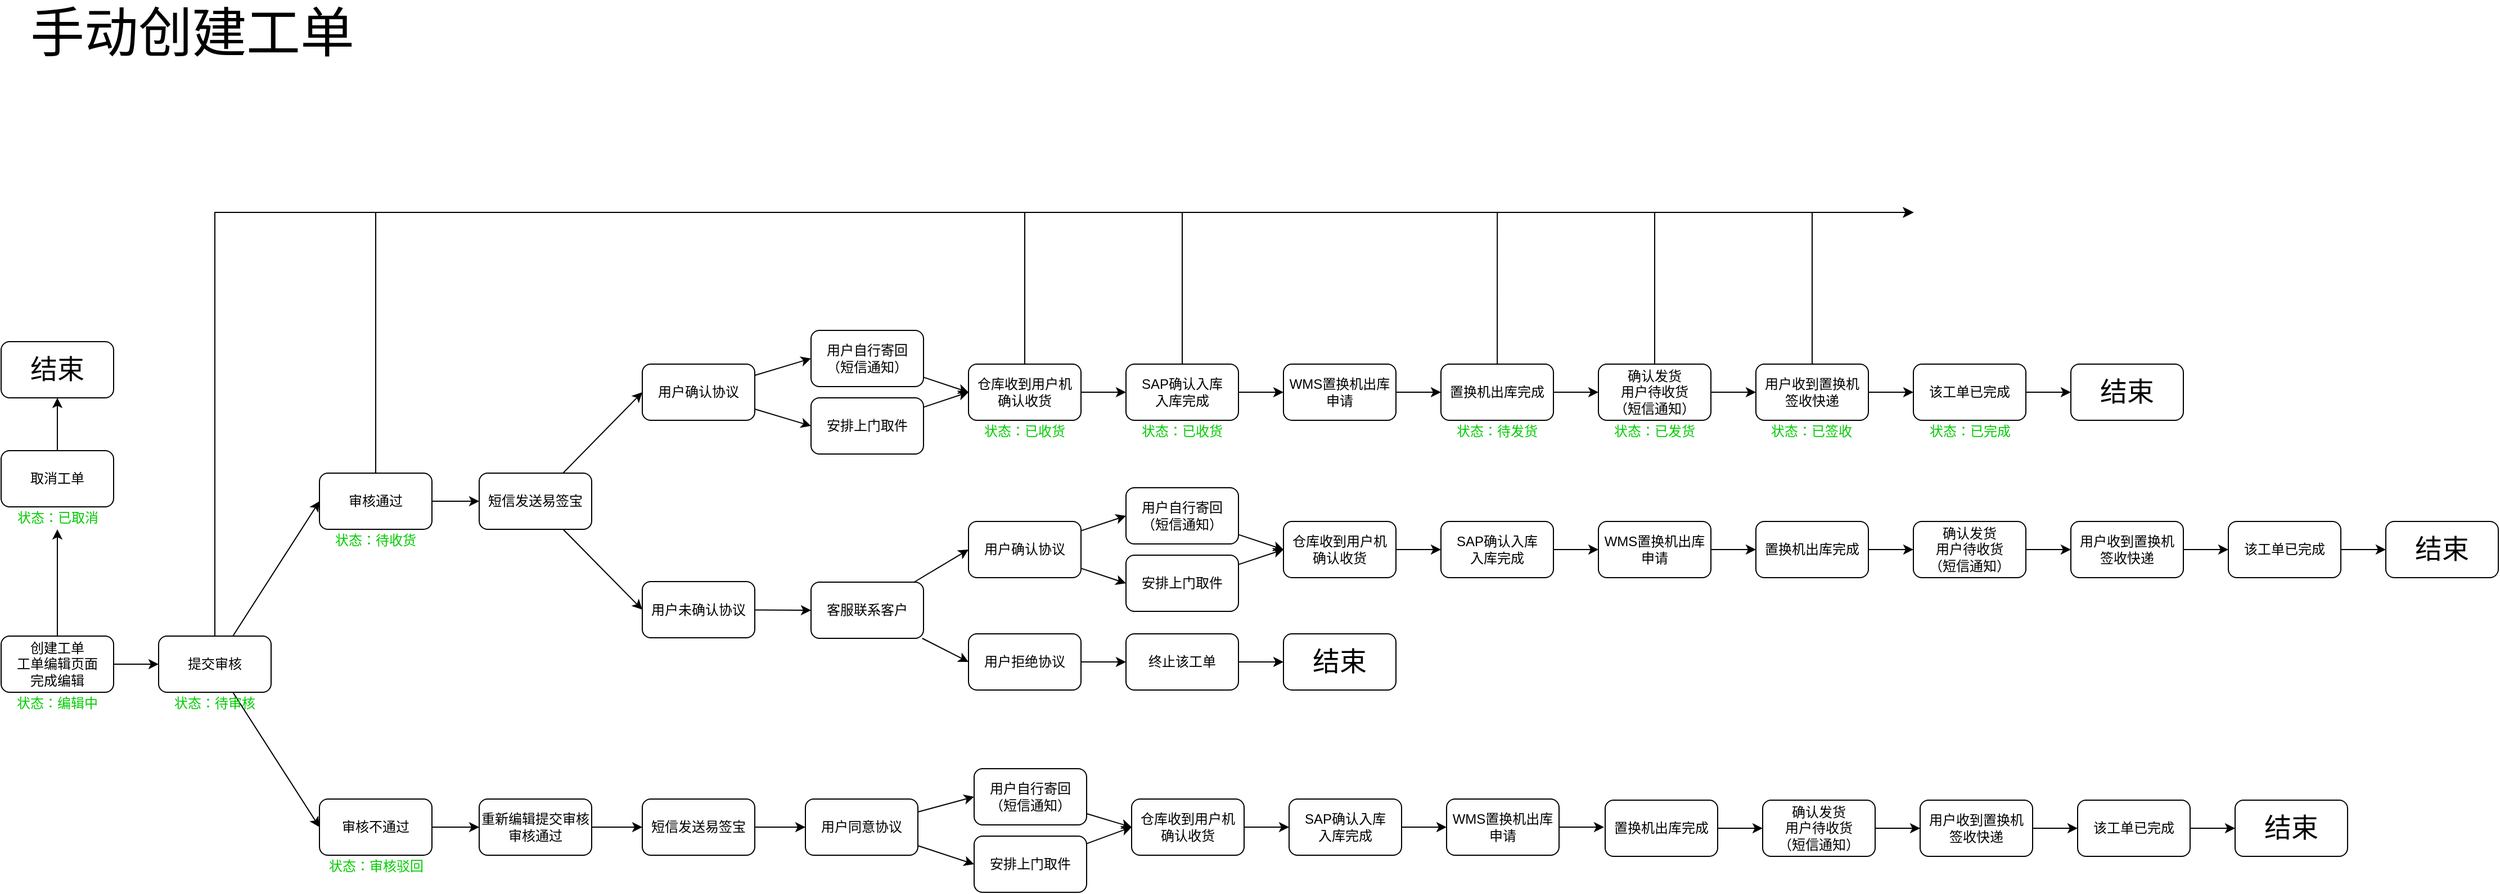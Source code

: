 <mxfile version="14.9.0" type="github">
  <diagram name="Page-1" id="8ce9d11a-91a2-4d17-14d8-a56ed91bf033">
    <mxGraphModel dx="2076" dy="1921" grid="1" gridSize="10" guides="1" tooltips="1" connect="1" arrows="1" fold="1" page="1" pageScale="1" pageWidth="1169" pageHeight="827" background="none" math="0" shadow="0">
      <root>
        <mxCell id="0" />
        <mxCell id="1" parent="0" />
        <mxCell id="AwNw5JYC8Uk12WGBqzZV-2" value="&lt;font style=&quot;font-size: 48px&quot;&gt;手动创建工单&lt;/font&gt;" style="text;html=1;strokeColor=none;fillColor=none;align=center;verticalAlign=middle;whiteSpace=wrap;rounded=0;" parent="1" vertex="1">
          <mxGeometry x="70" y="-100" width="320" height="50" as="geometry" />
        </mxCell>
        <mxCell id="AwNw5JYC8Uk12WGBqzZV-77" style="edgeStyle=orthogonalEdgeStyle;rounded=0;orthogonalLoop=1;jettySize=auto;html=1;entryX=0;entryY=0.5;entryDx=0;entryDy=0;" parent="1" source="AwNw5JYC8Uk12WGBqzZV-7" target="AwNw5JYC8Uk12WGBqzZV-25" edge="1">
          <mxGeometry relative="1" as="geometry" />
        </mxCell>
        <mxCell id="qzluck5pf1jZKNph7DdI-55" style="edgeStyle=orthogonalEdgeStyle;rounded=0;orthogonalLoop=1;jettySize=auto;html=1;entryX=0.5;entryY=1;entryDx=0;entryDy=0;" edge="1" parent="1" source="AwNw5JYC8Uk12WGBqzZV-7" target="qzluck5pf1jZKNph7DdI-54">
          <mxGeometry relative="1" as="geometry" />
        </mxCell>
        <mxCell id="AwNw5JYC8Uk12WGBqzZV-7" value="创建工单&lt;br&gt;工单编辑页面&lt;br&gt;完成编辑" style="rounded=1;whiteSpace=wrap;html=1;" parent="1" vertex="1">
          <mxGeometry x="60" y="462" width="100" height="50" as="geometry" />
        </mxCell>
        <mxCell id="AwNw5JYC8Uk12WGBqzZV-78" style="rounded=0;orthogonalLoop=1;jettySize=auto;html=1;entryX=0;entryY=0.5;entryDx=0;entryDy=0;" parent="1" source="AwNw5JYC8Uk12WGBqzZV-25" target="AwNw5JYC8Uk12WGBqzZV-26" edge="1">
          <mxGeometry relative="1" as="geometry" />
        </mxCell>
        <mxCell id="AwNw5JYC8Uk12WGBqzZV-79" style="edgeStyle=none;rounded=0;orthogonalLoop=1;jettySize=auto;html=1;entryX=0;entryY=0.5;entryDx=0;entryDy=0;" parent="1" source="AwNw5JYC8Uk12WGBqzZV-25" target="AwNw5JYC8Uk12WGBqzZV-41" edge="1">
          <mxGeometry relative="1" as="geometry" />
        </mxCell>
        <mxCell id="qzluck5pf1jZKNph7DdI-3" style="edgeStyle=orthogonalEdgeStyle;rounded=0;orthogonalLoop=1;jettySize=auto;html=1;" edge="1" parent="1" source="AwNw5JYC8Uk12WGBqzZV-25">
          <mxGeometry relative="1" as="geometry">
            <mxPoint x="1760" y="85" as="targetPoint" />
            <Array as="points">
              <mxPoint x="250" y="85" />
            </Array>
          </mxGeometry>
        </mxCell>
        <mxCell id="AwNw5JYC8Uk12WGBqzZV-25" value="提交审核" style="rounded=1;whiteSpace=wrap;html=1;" parent="1" vertex="1">
          <mxGeometry x="200" y="462" width="100" height="50" as="geometry" />
        </mxCell>
        <mxCell id="AwNw5JYC8Uk12WGBqzZV-80" style="edgeStyle=none;rounded=0;orthogonalLoop=1;jettySize=auto;html=1;entryX=0;entryY=0.5;entryDx=0;entryDy=0;" parent="1" source="AwNw5JYC8Uk12WGBqzZV-26" target="AwNw5JYC8Uk12WGBqzZV-28" edge="1">
          <mxGeometry relative="1" as="geometry" />
        </mxCell>
        <mxCell id="qzluck5pf1jZKNph7DdI-6" style="edgeStyle=orthogonalEdgeStyle;rounded=0;orthogonalLoop=1;jettySize=auto;html=1;entryX=0;entryY=0.5;entryDx=0;entryDy=0;" edge="1" parent="1" source="AwNw5JYC8Uk12WGBqzZV-26">
          <mxGeometry relative="1" as="geometry">
            <mxPoint x="1760" y="85" as="targetPoint" />
            <Array as="points">
              <mxPoint x="393" y="85" />
            </Array>
          </mxGeometry>
        </mxCell>
        <mxCell id="AwNw5JYC8Uk12WGBqzZV-26" value="审核通过" style="rounded=1;whiteSpace=wrap;html=1;" parent="1" vertex="1">
          <mxGeometry x="343" y="317" width="100" height="50" as="geometry" />
        </mxCell>
        <mxCell id="AwNw5JYC8Uk12WGBqzZV-81" style="edgeStyle=none;rounded=0;orthogonalLoop=1;jettySize=auto;html=1;entryX=0;entryY=0.5;entryDx=0;entryDy=0;" parent="1" source="AwNw5JYC8Uk12WGBqzZV-28" target="AwNw5JYC8Uk12WGBqzZV-29" edge="1">
          <mxGeometry relative="1" as="geometry" />
        </mxCell>
        <mxCell id="AwNw5JYC8Uk12WGBqzZV-82" style="edgeStyle=none;rounded=0;orthogonalLoop=1;jettySize=auto;html=1;entryX=0;entryY=0.5;entryDx=0;entryDy=0;" parent="1" source="AwNw5JYC8Uk12WGBqzZV-28" target="AwNw5JYC8Uk12WGBqzZV-54" edge="1">
          <mxGeometry relative="1" as="geometry" />
        </mxCell>
        <mxCell id="AwNw5JYC8Uk12WGBqzZV-28" value="短信发送易签宝" style="rounded=1;whiteSpace=wrap;html=1;" parent="1" vertex="1">
          <mxGeometry x="485" y="317" width="100" height="50" as="geometry" />
        </mxCell>
        <mxCell id="AwNw5JYC8Uk12WGBqzZV-83" style="edgeStyle=none;rounded=0;orthogonalLoop=1;jettySize=auto;html=1;entryX=0;entryY=0.5;entryDx=0;entryDy=0;" parent="1" source="AwNw5JYC8Uk12WGBqzZV-29" target="AwNw5JYC8Uk12WGBqzZV-30" edge="1">
          <mxGeometry relative="1" as="geometry" />
        </mxCell>
        <mxCell id="AwNw5JYC8Uk12WGBqzZV-84" style="edgeStyle=none;rounded=0;orthogonalLoop=1;jettySize=auto;html=1;entryX=0;entryY=0.5;entryDx=0;entryDy=0;" parent="1" source="AwNw5JYC8Uk12WGBqzZV-29" target="AwNw5JYC8Uk12WGBqzZV-31" edge="1">
          <mxGeometry relative="1" as="geometry" />
        </mxCell>
        <mxCell id="AwNw5JYC8Uk12WGBqzZV-29" value="用户确认协议" style="rounded=1;whiteSpace=wrap;html=1;" parent="1" vertex="1">
          <mxGeometry x="630" y="220" width="100" height="50" as="geometry" />
        </mxCell>
        <mxCell id="AwNw5JYC8Uk12WGBqzZV-87" style="edgeStyle=none;rounded=0;orthogonalLoop=1;jettySize=auto;html=1;entryX=0;entryY=0.5;entryDx=0;entryDy=0;" parent="1" source="AwNw5JYC8Uk12WGBqzZV-32" target="AwNw5JYC8Uk12WGBqzZV-34" edge="1">
          <mxGeometry relative="1" as="geometry" />
        </mxCell>
        <mxCell id="qzluck5pf1jZKNph7DdI-7" style="edgeStyle=orthogonalEdgeStyle;rounded=0;orthogonalLoop=1;jettySize=auto;html=1;entryX=0;entryY=0.5;entryDx=0;entryDy=0;" edge="1" parent="1" source="AwNw5JYC8Uk12WGBqzZV-32">
          <mxGeometry relative="1" as="geometry">
            <mxPoint x="1760" y="85" as="targetPoint" />
            <Array as="points">
              <mxPoint x="970" y="85" />
            </Array>
          </mxGeometry>
        </mxCell>
        <mxCell id="AwNw5JYC8Uk12WGBqzZV-32" value="仓库收到用户机&lt;br&gt;确认收货" style="rounded=1;whiteSpace=wrap;html=1;" parent="1" vertex="1">
          <mxGeometry x="920" y="220" width="100" height="50" as="geometry" />
        </mxCell>
        <mxCell id="AwNw5JYC8Uk12WGBqzZV-33" value="" style="group" parent="1" vertex="1" connectable="0">
          <mxGeometry x="780" y="190" width="100" height="110" as="geometry" />
        </mxCell>
        <mxCell id="AwNw5JYC8Uk12WGBqzZV-30" value="用户自行寄回&lt;br&gt;（短信通知）" style="rounded=1;whiteSpace=wrap;html=1;" parent="AwNw5JYC8Uk12WGBqzZV-33" vertex="1">
          <mxGeometry width="100" height="50" as="geometry" />
        </mxCell>
        <mxCell id="AwNw5JYC8Uk12WGBqzZV-31" value="安排上门取件" style="rounded=1;whiteSpace=wrap;html=1;" parent="AwNw5JYC8Uk12WGBqzZV-33" vertex="1">
          <mxGeometry y="60" width="100" height="50" as="geometry" />
        </mxCell>
        <mxCell id="AwNw5JYC8Uk12WGBqzZV-88" style="edgeStyle=none;rounded=0;orthogonalLoop=1;jettySize=auto;html=1;entryX=0;entryY=0.5;entryDx=0;entryDy=0;" parent="1" source="AwNw5JYC8Uk12WGBqzZV-34" target="AwNw5JYC8Uk12WGBqzZV-35" edge="1">
          <mxGeometry relative="1" as="geometry" />
        </mxCell>
        <mxCell id="qzluck5pf1jZKNph7DdI-8" style="edgeStyle=orthogonalEdgeStyle;rounded=0;orthogonalLoop=1;jettySize=auto;html=1;entryX=0;entryY=0.5;entryDx=0;entryDy=0;" edge="1" parent="1" source="AwNw5JYC8Uk12WGBqzZV-34">
          <mxGeometry relative="1" as="geometry">
            <mxPoint x="1760" y="85" as="targetPoint" />
            <Array as="points">
              <mxPoint x="1110" y="85" />
            </Array>
          </mxGeometry>
        </mxCell>
        <mxCell id="AwNw5JYC8Uk12WGBqzZV-34" value="SAP确认入库&lt;br&gt;入库完成" style="rounded=1;whiteSpace=wrap;html=1;" parent="1" vertex="1">
          <mxGeometry x="1060" y="220" width="100" height="50" as="geometry" />
        </mxCell>
        <mxCell id="AwNw5JYC8Uk12WGBqzZV-89" style="edgeStyle=none;rounded=0;orthogonalLoop=1;jettySize=auto;html=1;entryX=0;entryY=0.5;entryDx=0;entryDy=0;" parent="1" source="AwNw5JYC8Uk12WGBqzZV-35" edge="1">
          <mxGeometry relative="1" as="geometry">
            <mxPoint x="1340" y="245" as="targetPoint" />
          </mxGeometry>
        </mxCell>
        <mxCell id="AwNw5JYC8Uk12WGBqzZV-35" value="WMS置换机出库申请" style="rounded=1;whiteSpace=wrap;html=1;" parent="1" vertex="1">
          <mxGeometry x="1200" y="220" width="100" height="50" as="geometry" />
        </mxCell>
        <mxCell id="qzluck5pf1jZKNph7DdI-10" style="edgeStyle=orthogonalEdgeStyle;rounded=0;orthogonalLoop=1;jettySize=auto;html=1;entryX=0;entryY=0.5;entryDx=0;entryDy=0;" edge="1" parent="1">
          <mxGeometry relative="1" as="geometry">
            <mxPoint x="1390.059" y="220" as="sourcePoint" />
            <mxPoint x="1760" y="85" as="targetPoint" />
            <Array as="points">
              <mxPoint x="1390" y="85" />
            </Array>
          </mxGeometry>
        </mxCell>
        <mxCell id="AwNw5JYC8Uk12WGBqzZV-91" style="edgeStyle=none;rounded=0;orthogonalLoop=1;jettySize=auto;html=1;entryX=0;entryY=0.5;entryDx=0;entryDy=0;" parent="1" source="AwNw5JYC8Uk12WGBqzZV-38" target="AwNw5JYC8Uk12WGBqzZV-39" edge="1">
          <mxGeometry relative="1" as="geometry" />
        </mxCell>
        <mxCell id="qzluck5pf1jZKNph7DdI-46" style="edgeStyle=orthogonalEdgeStyle;rounded=0;orthogonalLoop=1;jettySize=auto;html=1;entryX=0;entryY=0.5;entryDx=0;entryDy=0;" edge="1" parent="1" source="AwNw5JYC8Uk12WGBqzZV-38">
          <mxGeometry relative="1" as="geometry">
            <mxPoint x="1760" y="85" as="targetPoint" />
            <Array as="points">
              <mxPoint x="1670" y="85" />
            </Array>
          </mxGeometry>
        </mxCell>
        <mxCell id="AwNw5JYC8Uk12WGBqzZV-38" value="用户收到置换机&lt;br&gt;签收快递" style="rounded=1;whiteSpace=wrap;html=1;" parent="1" vertex="1">
          <mxGeometry x="1620" y="220" width="100" height="50" as="geometry" />
        </mxCell>
        <mxCell id="AwNw5JYC8Uk12WGBqzZV-92" style="edgeStyle=none;rounded=0;orthogonalLoop=1;jettySize=auto;html=1;entryX=0;entryY=0.5;entryDx=0;entryDy=0;" parent="1" source="AwNw5JYC8Uk12WGBqzZV-39" target="AwNw5JYC8Uk12WGBqzZV-66" edge="1">
          <mxGeometry relative="1" as="geometry" />
        </mxCell>
        <mxCell id="AwNw5JYC8Uk12WGBqzZV-39" value="该工单已完成" style="rounded=1;whiteSpace=wrap;html=1;" parent="1" vertex="1">
          <mxGeometry x="1760" y="220" width="100" height="50" as="geometry" />
        </mxCell>
        <mxCell id="AwNw5JYC8Uk12WGBqzZV-108" style="edgeStyle=none;rounded=0;orthogonalLoop=1;jettySize=auto;html=1;entryX=0;entryY=0.5;entryDx=0;entryDy=0;" parent="1" source="AwNw5JYC8Uk12WGBqzZV-41" target="AwNw5JYC8Uk12WGBqzZV-42" edge="1">
          <mxGeometry relative="1" as="geometry" />
        </mxCell>
        <mxCell id="AwNw5JYC8Uk12WGBqzZV-41" value="审核不通过" style="rounded=1;whiteSpace=wrap;html=1;" parent="1" vertex="1">
          <mxGeometry x="343" y="607" width="100" height="50" as="geometry" />
        </mxCell>
        <mxCell id="AwNw5JYC8Uk12WGBqzZV-109" style="edgeStyle=none;rounded=0;orthogonalLoop=1;jettySize=auto;html=1;entryX=0;entryY=0.5;entryDx=0;entryDy=0;" parent="1" source="AwNw5JYC8Uk12WGBqzZV-42" target="AwNw5JYC8Uk12WGBqzZV-43" edge="1">
          <mxGeometry relative="1" as="geometry" />
        </mxCell>
        <mxCell id="AwNw5JYC8Uk12WGBqzZV-42" value="重新编辑提交审核&lt;br&gt;审核通过" style="rounded=1;whiteSpace=wrap;html=1;" parent="1" vertex="1">
          <mxGeometry x="485" y="607" width="100" height="50" as="geometry" />
        </mxCell>
        <mxCell id="AwNw5JYC8Uk12WGBqzZV-110" style="edgeStyle=none;rounded=0;orthogonalLoop=1;jettySize=auto;html=1;entryX=0;entryY=0.5;entryDx=0;entryDy=0;" parent="1" source="AwNw5JYC8Uk12WGBqzZV-43" target="AwNw5JYC8Uk12WGBqzZV-44" edge="1">
          <mxGeometry relative="1" as="geometry" />
        </mxCell>
        <mxCell id="AwNw5JYC8Uk12WGBqzZV-43" value="短信发送易签宝" style="rounded=1;whiteSpace=wrap;html=1;" parent="1" vertex="1">
          <mxGeometry x="630" y="607" width="100" height="50" as="geometry" />
        </mxCell>
        <mxCell id="AwNw5JYC8Uk12WGBqzZV-111" style="edgeStyle=none;rounded=0;orthogonalLoop=1;jettySize=auto;html=1;entryX=0;entryY=0.5;entryDx=0;entryDy=0;" parent="1" source="AwNw5JYC8Uk12WGBqzZV-44" target="AwNw5JYC8Uk12WGBqzZV-47" edge="1">
          <mxGeometry relative="1" as="geometry" />
        </mxCell>
        <mxCell id="AwNw5JYC8Uk12WGBqzZV-112" style="edgeStyle=none;rounded=0;orthogonalLoop=1;jettySize=auto;html=1;entryX=0;entryY=0.5;entryDx=0;entryDy=0;" parent="1" source="AwNw5JYC8Uk12WGBqzZV-44" target="AwNw5JYC8Uk12WGBqzZV-48" edge="1">
          <mxGeometry relative="1" as="geometry" />
        </mxCell>
        <mxCell id="AwNw5JYC8Uk12WGBqzZV-44" value="用户同意协议" style="rounded=1;whiteSpace=wrap;html=1;" parent="1" vertex="1">
          <mxGeometry x="775" y="607" width="100" height="50" as="geometry" />
        </mxCell>
        <mxCell id="AwNw5JYC8Uk12WGBqzZV-115" style="edgeStyle=none;rounded=0;orthogonalLoop=1;jettySize=auto;html=1;entryX=0;entryY=0.5;entryDx=0;entryDy=0;" parent="1" source="AwNw5JYC8Uk12WGBqzZV-45" target="AwNw5JYC8Uk12WGBqzZV-49" edge="1">
          <mxGeometry relative="1" as="geometry" />
        </mxCell>
        <mxCell id="AwNw5JYC8Uk12WGBqzZV-45" value="仓库收到用户机&lt;br&gt;确认收货" style="rounded=1;whiteSpace=wrap;html=1;" parent="1" vertex="1">
          <mxGeometry x="1065" y="607" width="100" height="50" as="geometry" />
        </mxCell>
        <mxCell id="AwNw5JYC8Uk12WGBqzZV-46" value="" style="group" parent="1" vertex="1" connectable="0">
          <mxGeometry x="925" y="580" width="100" height="110" as="geometry" />
        </mxCell>
        <mxCell id="AwNw5JYC8Uk12WGBqzZV-47" value="用户自行寄回&lt;br&gt;（短信通知）" style="rounded=1;whiteSpace=wrap;html=1;" parent="AwNw5JYC8Uk12WGBqzZV-46" vertex="1">
          <mxGeometry width="100" height="50" as="geometry" />
        </mxCell>
        <mxCell id="AwNw5JYC8Uk12WGBqzZV-48" value="安排上门取件" style="rounded=1;whiteSpace=wrap;html=1;" parent="AwNw5JYC8Uk12WGBqzZV-46" vertex="1">
          <mxGeometry y="60" width="100" height="50" as="geometry" />
        </mxCell>
        <mxCell id="AwNw5JYC8Uk12WGBqzZV-116" style="edgeStyle=none;rounded=0;orthogonalLoop=1;jettySize=auto;html=1;" parent="1" source="AwNw5JYC8Uk12WGBqzZV-49" target="AwNw5JYC8Uk12WGBqzZV-50" edge="1">
          <mxGeometry relative="1" as="geometry" />
        </mxCell>
        <mxCell id="AwNw5JYC8Uk12WGBqzZV-49" value="SAP确认入库&lt;br&gt;入库完成" style="rounded=1;whiteSpace=wrap;html=1;" parent="1" vertex="1">
          <mxGeometry x="1205" y="607" width="100" height="50" as="geometry" />
        </mxCell>
        <mxCell id="AwNw5JYC8Uk12WGBqzZV-117" style="edgeStyle=none;rounded=0;orthogonalLoop=1;jettySize=auto;html=1;entryX=0;entryY=0.5;entryDx=0;entryDy=0;" parent="1" edge="1">
          <mxGeometry relative="1" as="geometry">
            <mxPoint x="1445" y="632" as="sourcePoint" />
            <mxPoint x="1485" y="632" as="targetPoint" />
          </mxGeometry>
        </mxCell>
        <mxCell id="AwNw5JYC8Uk12WGBqzZV-50" value="WMS置换机出库申请" style="rounded=1;whiteSpace=wrap;html=1;" parent="1" vertex="1">
          <mxGeometry x="1345" y="607" width="100" height="50" as="geometry" />
        </mxCell>
        <mxCell id="AwNw5JYC8Uk12WGBqzZV-93" style="edgeStyle=none;rounded=0;orthogonalLoop=1;jettySize=auto;html=1;entryX=0;entryY=0.5;entryDx=0;entryDy=0;" parent="1" source="AwNw5JYC8Uk12WGBqzZV-54" target="AwNw5JYC8Uk12WGBqzZV-55" edge="1">
          <mxGeometry relative="1" as="geometry" />
        </mxCell>
        <mxCell id="AwNw5JYC8Uk12WGBqzZV-54" value="用户未确认协议" style="rounded=1;whiteSpace=wrap;html=1;" parent="1" vertex="1">
          <mxGeometry x="630" y="413.5" width="100" height="50" as="geometry" />
        </mxCell>
        <mxCell id="AwNw5JYC8Uk12WGBqzZV-94" style="edgeStyle=none;rounded=0;orthogonalLoop=1;jettySize=auto;html=1;entryX=0;entryY=0.5;entryDx=0;entryDy=0;" parent="1" source="AwNw5JYC8Uk12WGBqzZV-55" target="AwNw5JYC8Uk12WGBqzZV-59" edge="1">
          <mxGeometry relative="1" as="geometry" />
        </mxCell>
        <mxCell id="AwNw5JYC8Uk12WGBqzZV-95" style="edgeStyle=none;rounded=0;orthogonalLoop=1;jettySize=auto;html=1;entryX=0;entryY=0.5;entryDx=0;entryDy=0;" parent="1" source="AwNw5JYC8Uk12WGBqzZV-55" target="AwNw5JYC8Uk12WGBqzZV-60" edge="1">
          <mxGeometry relative="1" as="geometry" />
        </mxCell>
        <mxCell id="AwNw5JYC8Uk12WGBqzZV-55" value="客服联系客户" style="rounded=1;whiteSpace=wrap;html=1;" parent="1" vertex="1">
          <mxGeometry x="780" y="414" width="100" height="50" as="geometry" />
        </mxCell>
        <mxCell id="AwNw5JYC8Uk12WGBqzZV-107" style="edgeStyle=none;rounded=0;orthogonalLoop=1;jettySize=auto;html=1;entryX=0;entryY=0.5;entryDx=0;entryDy=0;" parent="1" source="AwNw5JYC8Uk12WGBqzZV-64" target="AwNw5JYC8Uk12WGBqzZV-65" edge="1">
          <mxGeometry relative="1" as="geometry" />
        </mxCell>
        <mxCell id="AwNw5JYC8Uk12WGBqzZV-64" value="终止该工单" style="rounded=1;whiteSpace=wrap;html=1;" parent="1" vertex="1">
          <mxGeometry x="1060" y="460" width="100" height="50" as="geometry" />
        </mxCell>
        <mxCell id="AwNw5JYC8Uk12WGBqzZV-65" value="&lt;font style=&quot;font-size: 24px&quot;&gt;结束&lt;/font&gt;" style="rounded=1;whiteSpace=wrap;html=1;" parent="1" vertex="1">
          <mxGeometry x="1200" y="460" width="100" height="50" as="geometry" />
        </mxCell>
        <mxCell id="AwNw5JYC8Uk12WGBqzZV-66" value="&lt;font style=&quot;font-size: 24px&quot;&gt;结束&lt;/font&gt;" style="rounded=1;whiteSpace=wrap;html=1;" parent="1" vertex="1">
          <mxGeometry x="1900" y="220" width="100" height="50" as="geometry" />
        </mxCell>
        <mxCell id="AwNw5JYC8Uk12WGBqzZV-96" style="edgeStyle=none;rounded=0;orthogonalLoop=1;jettySize=auto;html=1;entryX=0;entryY=0.5;entryDx=0;entryDy=0;" parent="1" source="AwNw5JYC8Uk12WGBqzZV-59" target="AwNw5JYC8Uk12WGBqzZV-69" edge="1">
          <mxGeometry relative="1" as="geometry" />
        </mxCell>
        <mxCell id="AwNw5JYC8Uk12WGBqzZV-97" style="edgeStyle=none;rounded=0;orthogonalLoop=1;jettySize=auto;html=1;entryX=0;entryY=0.5;entryDx=0;entryDy=0;" parent="1" source="AwNw5JYC8Uk12WGBqzZV-59" target="AwNw5JYC8Uk12WGBqzZV-70" edge="1">
          <mxGeometry relative="1" as="geometry" />
        </mxCell>
        <mxCell id="AwNw5JYC8Uk12WGBqzZV-59" value="用户确认协议" style="rounded=1;whiteSpace=wrap;html=1;" parent="1" vertex="1">
          <mxGeometry x="920" y="360" width="100" height="50" as="geometry" />
        </mxCell>
        <mxCell id="AwNw5JYC8Uk12WGBqzZV-106" style="edgeStyle=none;rounded=0;orthogonalLoop=1;jettySize=auto;html=1;entryX=0;entryY=0.5;entryDx=0;entryDy=0;" parent="1" source="AwNw5JYC8Uk12WGBqzZV-60" target="AwNw5JYC8Uk12WGBqzZV-64" edge="1">
          <mxGeometry relative="1" as="geometry" />
        </mxCell>
        <mxCell id="AwNw5JYC8Uk12WGBqzZV-60" value="用户拒绝协议" style="rounded=1;whiteSpace=wrap;html=1;" parent="1" vertex="1">
          <mxGeometry x="920" y="460" width="100" height="50" as="geometry" />
        </mxCell>
        <mxCell id="AwNw5JYC8Uk12WGBqzZV-100" style="edgeStyle=none;rounded=0;orthogonalLoop=1;jettySize=auto;html=1;entryX=0;entryY=0.5;entryDx=0;entryDy=0;" parent="1" source="AwNw5JYC8Uk12WGBqzZV-67" target="AwNw5JYC8Uk12WGBqzZV-71" edge="1">
          <mxGeometry relative="1" as="geometry" />
        </mxCell>
        <mxCell id="AwNw5JYC8Uk12WGBqzZV-67" value="仓库收到用户机&lt;br&gt;确认收货" style="rounded=1;whiteSpace=wrap;html=1;" parent="1" vertex="1">
          <mxGeometry x="1200" y="360" width="100" height="50" as="geometry" />
        </mxCell>
        <mxCell id="AwNw5JYC8Uk12WGBqzZV-68" value="" style="group" parent="1" vertex="1" connectable="0">
          <mxGeometry x="1060" y="330" width="100" height="110" as="geometry" />
        </mxCell>
        <mxCell id="AwNw5JYC8Uk12WGBqzZV-69" value="用户自行寄回&lt;br&gt;（短信通知）" style="rounded=1;whiteSpace=wrap;html=1;" parent="AwNw5JYC8Uk12WGBqzZV-68" vertex="1">
          <mxGeometry width="100" height="50" as="geometry" />
        </mxCell>
        <mxCell id="AwNw5JYC8Uk12WGBqzZV-70" value="安排上门取件" style="rounded=1;whiteSpace=wrap;html=1;" parent="AwNw5JYC8Uk12WGBqzZV-68" vertex="1">
          <mxGeometry y="60" width="100" height="50" as="geometry" />
        </mxCell>
        <mxCell id="AwNw5JYC8Uk12WGBqzZV-101" style="edgeStyle=none;rounded=0;orthogonalLoop=1;jettySize=auto;html=1;entryX=0;entryY=0.5;entryDx=0;entryDy=0;" parent="1" source="AwNw5JYC8Uk12WGBqzZV-71" target="AwNw5JYC8Uk12WGBqzZV-72" edge="1">
          <mxGeometry relative="1" as="geometry" />
        </mxCell>
        <mxCell id="AwNw5JYC8Uk12WGBqzZV-71" value="SAP确认入库&lt;br&gt;入库完成" style="rounded=1;whiteSpace=wrap;html=1;" parent="1" vertex="1">
          <mxGeometry x="1340" y="360" width="100" height="50" as="geometry" />
        </mxCell>
        <mxCell id="AwNw5JYC8Uk12WGBqzZV-102" style="edgeStyle=none;rounded=0;orthogonalLoop=1;jettySize=auto;html=1;entryX=0;entryY=0.5;entryDx=0;entryDy=0;" parent="1" source="AwNw5JYC8Uk12WGBqzZV-72" edge="1">
          <mxGeometry relative="1" as="geometry">
            <mxPoint x="1620" y="385" as="targetPoint" />
          </mxGeometry>
        </mxCell>
        <mxCell id="AwNw5JYC8Uk12WGBqzZV-72" value="WMS置换机出库申请" style="rounded=1;whiteSpace=wrap;html=1;" parent="1" vertex="1">
          <mxGeometry x="1480" y="360" width="100" height="50" as="geometry" />
        </mxCell>
        <mxCell id="AwNw5JYC8Uk12WGBqzZV-85" style="edgeStyle=none;rounded=0;orthogonalLoop=1;jettySize=auto;html=1;entryX=0;entryY=0.5;entryDx=0;entryDy=0;" parent="1" source="AwNw5JYC8Uk12WGBqzZV-30" target="AwNw5JYC8Uk12WGBqzZV-32" edge="1">
          <mxGeometry relative="1" as="geometry" />
        </mxCell>
        <mxCell id="AwNw5JYC8Uk12WGBqzZV-86" style="edgeStyle=none;rounded=0;orthogonalLoop=1;jettySize=auto;html=1;entryX=0;entryY=0.5;entryDx=0;entryDy=0;" parent="1" source="AwNw5JYC8Uk12WGBqzZV-31" target="AwNw5JYC8Uk12WGBqzZV-32" edge="1">
          <mxGeometry relative="1" as="geometry" />
        </mxCell>
        <mxCell id="AwNw5JYC8Uk12WGBqzZV-98" style="edgeStyle=none;rounded=0;orthogonalLoop=1;jettySize=auto;html=1;entryX=0;entryY=0.5;entryDx=0;entryDy=0;" parent="1" source="AwNw5JYC8Uk12WGBqzZV-69" target="AwNw5JYC8Uk12WGBqzZV-67" edge="1">
          <mxGeometry relative="1" as="geometry" />
        </mxCell>
        <mxCell id="AwNw5JYC8Uk12WGBqzZV-99" style="edgeStyle=none;rounded=0;orthogonalLoop=1;jettySize=auto;html=1;entryX=0;entryY=0.5;entryDx=0;entryDy=0;" parent="1" source="AwNw5JYC8Uk12WGBqzZV-70" target="AwNw5JYC8Uk12WGBqzZV-67" edge="1">
          <mxGeometry relative="1" as="geometry" />
        </mxCell>
        <mxCell id="AwNw5JYC8Uk12WGBqzZV-113" style="edgeStyle=none;rounded=0;orthogonalLoop=1;jettySize=auto;html=1;entryX=0;entryY=0.5;entryDx=0;entryDy=0;" parent="1" source="AwNw5JYC8Uk12WGBqzZV-47" target="AwNw5JYC8Uk12WGBqzZV-45" edge="1">
          <mxGeometry relative="1" as="geometry" />
        </mxCell>
        <mxCell id="AwNw5JYC8Uk12WGBqzZV-114" style="edgeStyle=none;rounded=0;orthogonalLoop=1;jettySize=auto;html=1;entryX=0;entryY=0.5;entryDx=0;entryDy=0;" parent="1" source="AwNw5JYC8Uk12WGBqzZV-48" target="AwNw5JYC8Uk12WGBqzZV-45" edge="1">
          <mxGeometry relative="1" as="geometry">
            <mxPoint x="1070" y="680" as="targetPoint" />
          </mxGeometry>
        </mxCell>
        <mxCell id="qzluck5pf1jZKNph7DdI-14" style="edgeStyle=orthogonalEdgeStyle;rounded=0;orthogonalLoop=1;jettySize=auto;html=1;entryX=0;entryY=0.5;entryDx=0;entryDy=0;" edge="1" parent="1" source="qzluck5pf1jZKNph7DdI-11" target="qzluck5pf1jZKNph7DdI-13">
          <mxGeometry relative="1" as="geometry" />
        </mxCell>
        <mxCell id="qzluck5pf1jZKNph7DdI-11" value="置换机出库完成&lt;br&gt;" style="rounded=1;whiteSpace=wrap;html=1;" vertex="1" parent="1">
          <mxGeometry x="1340" y="220" width="100" height="50" as="geometry" />
        </mxCell>
        <mxCell id="qzluck5pf1jZKNph7DdI-15" style="edgeStyle=orthogonalEdgeStyle;rounded=0;orthogonalLoop=1;jettySize=auto;html=1;entryX=0;entryY=0.5;entryDx=0;entryDy=0;" edge="1" parent="1" source="qzluck5pf1jZKNph7DdI-13" target="AwNw5JYC8Uk12WGBqzZV-38">
          <mxGeometry relative="1" as="geometry" />
        </mxCell>
        <mxCell id="qzluck5pf1jZKNph7DdI-16" style="edgeStyle=orthogonalEdgeStyle;rounded=0;orthogonalLoop=1;jettySize=auto;html=1;entryX=0;entryY=0.5;entryDx=0;entryDy=0;" edge="1" parent="1" source="qzluck5pf1jZKNph7DdI-13">
          <mxGeometry relative="1" as="geometry">
            <mxPoint x="1760" y="85" as="targetPoint" />
            <Array as="points">
              <mxPoint x="1530" y="85" />
            </Array>
          </mxGeometry>
        </mxCell>
        <mxCell id="qzluck5pf1jZKNph7DdI-13" value="&lt;span style=&quot;font-family: &amp;#34;helvetica&amp;#34;&quot;&gt;确认发货&lt;br&gt;用户待收货&lt;/span&gt;&lt;br style=&quot;font-family: &amp;#34;helvetica&amp;#34;&quot;&gt;&lt;span style=&quot;font-family: &amp;#34;helvetica&amp;#34;&quot;&gt;（短信通知）&lt;/span&gt;" style="rounded=1;whiteSpace=wrap;html=1;" vertex="1" parent="1">
          <mxGeometry x="1480" y="220" width="100" height="50" as="geometry" />
        </mxCell>
        <mxCell id="qzluck5pf1jZKNph7DdI-17" style="edgeStyle=none;rounded=0;orthogonalLoop=1;jettySize=auto;html=1;entryX=0;entryY=0.5;entryDx=0;entryDy=0;" edge="1" parent="1" source="qzluck5pf1jZKNph7DdI-18" target="qzluck5pf1jZKNph7DdI-20">
          <mxGeometry relative="1" as="geometry" />
        </mxCell>
        <mxCell id="qzluck5pf1jZKNph7DdI-18" value="用户收到置换机&lt;br&gt;签收快递" style="rounded=1;whiteSpace=wrap;html=1;" vertex="1" parent="1">
          <mxGeometry x="1900" y="360" width="100" height="50" as="geometry" />
        </mxCell>
        <mxCell id="qzluck5pf1jZKNph7DdI-19" style="edgeStyle=none;rounded=0;orthogonalLoop=1;jettySize=auto;html=1;entryX=0;entryY=0.5;entryDx=0;entryDy=0;" edge="1" parent="1" source="qzluck5pf1jZKNph7DdI-20" target="qzluck5pf1jZKNph7DdI-21">
          <mxGeometry relative="1" as="geometry" />
        </mxCell>
        <mxCell id="qzluck5pf1jZKNph7DdI-20" value="该工单已完成" style="rounded=1;whiteSpace=wrap;html=1;" vertex="1" parent="1">
          <mxGeometry x="2040" y="360" width="100" height="50" as="geometry" />
        </mxCell>
        <mxCell id="qzluck5pf1jZKNph7DdI-21" value="&lt;font style=&quot;font-size: 24px&quot;&gt;结束&lt;/font&gt;" style="rounded=1;whiteSpace=wrap;html=1;" vertex="1" parent="1">
          <mxGeometry x="2180" y="360" width="100" height="50" as="geometry" />
        </mxCell>
        <mxCell id="qzluck5pf1jZKNph7DdI-22" style="edgeStyle=orthogonalEdgeStyle;rounded=0;orthogonalLoop=1;jettySize=auto;html=1;entryX=0;entryY=0.5;entryDx=0;entryDy=0;" edge="1" parent="1" source="qzluck5pf1jZKNph7DdI-23" target="qzluck5pf1jZKNph7DdI-25">
          <mxGeometry relative="1" as="geometry" />
        </mxCell>
        <mxCell id="qzluck5pf1jZKNph7DdI-23" value="置换机出库完成&lt;br&gt;" style="rounded=1;whiteSpace=wrap;html=1;" vertex="1" parent="1">
          <mxGeometry x="1620" y="360" width="100" height="50" as="geometry" />
        </mxCell>
        <mxCell id="qzluck5pf1jZKNph7DdI-24" style="edgeStyle=orthogonalEdgeStyle;rounded=0;orthogonalLoop=1;jettySize=auto;html=1;entryX=0;entryY=0.5;entryDx=0;entryDy=0;" edge="1" parent="1" source="qzluck5pf1jZKNph7DdI-25" target="qzluck5pf1jZKNph7DdI-18">
          <mxGeometry relative="1" as="geometry" />
        </mxCell>
        <mxCell id="qzluck5pf1jZKNph7DdI-25" value="&lt;span style=&quot;font-family: &amp;#34;helvetica&amp;#34;&quot;&gt;确认发货&lt;br&gt;用户待收货&lt;/span&gt;&lt;br style=&quot;font-family: &amp;#34;helvetica&amp;#34;&quot;&gt;&lt;span style=&quot;font-family: &amp;#34;helvetica&amp;#34;&quot;&gt;（短信通知）&lt;/span&gt;" style="rounded=1;whiteSpace=wrap;html=1;" vertex="1" parent="1">
          <mxGeometry x="1760" y="360" width="100" height="50" as="geometry" />
        </mxCell>
        <mxCell id="qzluck5pf1jZKNph7DdI-26" style="edgeStyle=none;rounded=0;orthogonalLoop=1;jettySize=auto;html=1;entryX=0;entryY=0.5;entryDx=0;entryDy=0;" edge="1" parent="1" source="qzluck5pf1jZKNph7DdI-27" target="qzluck5pf1jZKNph7DdI-29">
          <mxGeometry relative="1" as="geometry" />
        </mxCell>
        <mxCell id="qzluck5pf1jZKNph7DdI-27" value="用户收到置换机&lt;br&gt;签收快递" style="rounded=1;whiteSpace=wrap;html=1;" vertex="1" parent="1">
          <mxGeometry x="1766" y="608" width="100" height="50" as="geometry" />
        </mxCell>
        <mxCell id="qzluck5pf1jZKNph7DdI-28" style="edgeStyle=none;rounded=0;orthogonalLoop=1;jettySize=auto;html=1;entryX=0;entryY=0.5;entryDx=0;entryDy=0;" edge="1" parent="1" source="qzluck5pf1jZKNph7DdI-29" target="qzluck5pf1jZKNph7DdI-30">
          <mxGeometry relative="1" as="geometry" />
        </mxCell>
        <mxCell id="qzluck5pf1jZKNph7DdI-29" value="该工单已完成" style="rounded=1;whiteSpace=wrap;html=1;" vertex="1" parent="1">
          <mxGeometry x="1906" y="608" width="100" height="50" as="geometry" />
        </mxCell>
        <mxCell id="qzluck5pf1jZKNph7DdI-30" value="&lt;font style=&quot;font-size: 24px&quot;&gt;结束&lt;/font&gt;" style="rounded=1;whiteSpace=wrap;html=1;" vertex="1" parent="1">
          <mxGeometry x="2046" y="608" width="100" height="50" as="geometry" />
        </mxCell>
        <mxCell id="qzluck5pf1jZKNph7DdI-31" style="edgeStyle=orthogonalEdgeStyle;rounded=0;orthogonalLoop=1;jettySize=auto;html=1;entryX=0;entryY=0.5;entryDx=0;entryDy=0;" edge="1" parent="1" source="qzluck5pf1jZKNph7DdI-32" target="qzluck5pf1jZKNph7DdI-34">
          <mxGeometry relative="1" as="geometry" />
        </mxCell>
        <mxCell id="qzluck5pf1jZKNph7DdI-32" value="置换机出库完成&lt;br&gt;" style="rounded=1;whiteSpace=wrap;html=1;" vertex="1" parent="1">
          <mxGeometry x="1486" y="608" width="100" height="50" as="geometry" />
        </mxCell>
        <mxCell id="qzluck5pf1jZKNph7DdI-33" style="edgeStyle=orthogonalEdgeStyle;rounded=0;orthogonalLoop=1;jettySize=auto;html=1;entryX=0;entryY=0.5;entryDx=0;entryDy=0;" edge="1" parent="1" source="qzluck5pf1jZKNph7DdI-34" target="qzluck5pf1jZKNph7DdI-27">
          <mxGeometry relative="1" as="geometry" />
        </mxCell>
        <mxCell id="qzluck5pf1jZKNph7DdI-34" value="&lt;span style=&quot;font-family: &amp;#34;helvetica&amp;#34;&quot;&gt;确认发货&lt;br&gt;用户待收货&lt;/span&gt;&lt;br style=&quot;font-family: &amp;#34;helvetica&amp;#34;&quot;&gt;&lt;span style=&quot;font-family: &amp;#34;helvetica&amp;#34;&quot;&gt;（短信通知）&lt;/span&gt;" style="rounded=1;whiteSpace=wrap;html=1;" vertex="1" parent="1">
          <mxGeometry x="1626" y="608" width="100" height="50" as="geometry" />
        </mxCell>
        <mxCell id="qzluck5pf1jZKNph7DdI-35" value="&lt;font color=&quot;#00cc00&quot;&gt;状态：编辑中&lt;/font&gt;" style="text;html=1;strokeColor=none;fillColor=none;align=center;verticalAlign=middle;whiteSpace=wrap;rounded=0;" vertex="1" parent="1">
          <mxGeometry x="70" y="512" width="80" height="20" as="geometry" />
        </mxCell>
        <mxCell id="qzluck5pf1jZKNph7DdI-36" value="&lt;font color=&quot;#00cc00&quot;&gt;状态：待收货&lt;/font&gt;" style="text;html=1;strokeColor=none;fillColor=none;align=center;verticalAlign=middle;whiteSpace=wrap;rounded=0;" vertex="1" parent="1">
          <mxGeometry x="353" y="367" width="80" height="20" as="geometry" />
        </mxCell>
        <mxCell id="qzluck5pf1jZKNph7DdI-37" value="&lt;font color=&quot;#00cc00&quot;&gt;状态：审核驳回&lt;/font&gt;" style="text;html=1;strokeColor=none;fillColor=none;align=center;verticalAlign=middle;whiteSpace=wrap;rounded=0;" vertex="1" parent="1">
          <mxGeometry x="349.5" y="657" width="87" height="20" as="geometry" />
        </mxCell>
        <mxCell id="qzluck5pf1jZKNph7DdI-40" value="&lt;font color=&quot;#00cc00&quot;&gt;状态：待审核&lt;/font&gt;" style="text;html=1;strokeColor=none;fillColor=none;align=center;verticalAlign=middle;whiteSpace=wrap;rounded=0;" vertex="1" parent="1">
          <mxGeometry x="210" y="512" width="80" height="20" as="geometry" />
        </mxCell>
        <mxCell id="qzluck5pf1jZKNph7DdI-41" value="&lt;font color=&quot;#00cc00&quot;&gt;状态：已收货&lt;/font&gt;" style="text;html=1;strokeColor=none;fillColor=none;align=center;verticalAlign=middle;whiteSpace=wrap;rounded=0;" vertex="1" parent="1">
          <mxGeometry x="930" y="270" width="80" height="20" as="geometry" />
        </mxCell>
        <mxCell id="qzluck5pf1jZKNph7DdI-42" value="&lt;font color=&quot;#00cc00&quot;&gt;状态：已收货&lt;/font&gt;" style="text;html=1;strokeColor=none;fillColor=none;align=center;verticalAlign=middle;whiteSpace=wrap;rounded=0;" vertex="1" parent="1">
          <mxGeometry x="1070" y="270" width="80" height="20" as="geometry" />
        </mxCell>
        <mxCell id="qzluck5pf1jZKNph7DdI-44" value="&lt;font color=&quot;#00cc00&quot;&gt;状态：待发货&lt;/font&gt;" style="text;html=1;strokeColor=none;fillColor=none;align=center;verticalAlign=middle;whiteSpace=wrap;rounded=0;" vertex="1" parent="1">
          <mxGeometry x="1350" y="270" width="80" height="20" as="geometry" />
        </mxCell>
        <mxCell id="qzluck5pf1jZKNph7DdI-45" value="&lt;font color=&quot;#00cc00&quot;&gt;状态：已发货&lt;/font&gt;" style="text;html=1;strokeColor=none;fillColor=none;align=center;verticalAlign=middle;whiteSpace=wrap;rounded=0;" vertex="1" parent="1">
          <mxGeometry x="1490" y="270" width="80" height="20" as="geometry" />
        </mxCell>
        <mxCell id="qzluck5pf1jZKNph7DdI-47" value="&lt;font color=&quot;#00cc00&quot;&gt;状态：已完成&lt;/font&gt;" style="text;html=1;strokeColor=none;fillColor=none;align=center;verticalAlign=middle;whiteSpace=wrap;rounded=0;" vertex="1" parent="1">
          <mxGeometry x="1766.5" y="270" width="87" height="20" as="geometry" />
        </mxCell>
        <mxCell id="qzluck5pf1jZKNph7DdI-48" value="&lt;font color=&quot;#00cc00&quot;&gt;状态：已签收&lt;/font&gt;" style="text;html=1;strokeColor=none;fillColor=none;align=center;verticalAlign=middle;whiteSpace=wrap;rounded=0;" vertex="1" parent="1">
          <mxGeometry x="1626" y="270" width="87" height="20" as="geometry" />
        </mxCell>
        <mxCell id="qzluck5pf1jZKNph7DdI-52" value="" style="group" vertex="1" connectable="0" parent="1">
          <mxGeometry x="60" y="297" width="100" height="70" as="geometry" />
        </mxCell>
        <mxCell id="qzluck5pf1jZKNph7DdI-53" value="取消工单" style="rounded=1;whiteSpace=wrap;html=1;" vertex="1" parent="qzluck5pf1jZKNph7DdI-52">
          <mxGeometry width="100" height="50" as="geometry" />
        </mxCell>
        <mxCell id="qzluck5pf1jZKNph7DdI-54" value="&lt;font color=&quot;#00cc00&quot;&gt;状态：已取消&lt;/font&gt;" style="text;html=1;strokeColor=none;fillColor=none;align=center;verticalAlign=middle;whiteSpace=wrap;rounded=0;" vertex="1" parent="qzluck5pf1jZKNph7DdI-52">
          <mxGeometry x="6.5" y="50" width="87" height="20" as="geometry" />
        </mxCell>
        <mxCell id="qzluck5pf1jZKNph7DdI-56" value="&lt;font style=&quot;font-size: 24px&quot;&gt;结束&lt;/font&gt;" style="rounded=1;whiteSpace=wrap;html=1;" vertex="1" parent="1">
          <mxGeometry x="60" y="200" width="100" height="50" as="geometry" />
        </mxCell>
        <mxCell id="qzluck5pf1jZKNph7DdI-57" style="edgeStyle=orthogonalEdgeStyle;rounded=0;orthogonalLoop=1;jettySize=auto;html=1;entryX=0.5;entryY=1;entryDx=0;entryDy=0;" edge="1" parent="1" source="qzluck5pf1jZKNph7DdI-53" target="qzluck5pf1jZKNph7DdI-56">
          <mxGeometry relative="1" as="geometry" />
        </mxCell>
      </root>
    </mxGraphModel>
  </diagram>
</mxfile>
